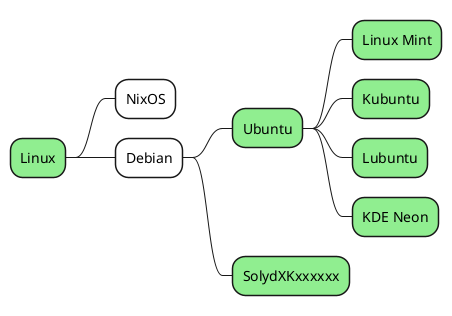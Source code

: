 {
  "sha1": "row63951zcuy8m9g4i5su405lpdi4r4",
  "insertion": {
    "when": "2024-06-04T17:28:44.106Z",
    "user": "plantuml@gmail.com"
  }
}
@startmindmap
<style>
mindmapDiagram {
    node {
        BackgroundColor lightGreen
    }
    :depth(1) {
      BackGroundColor white
    }
}
</style>
* Linux
** NixOS
** Debian
*** Ubuntu
**** Linux Mint
**** Kubuntu
**** Lubuntu
**** KDE Neon
*** SolydXKxxxxxx
@endmindmap
